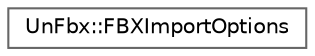 digraph "Graphical Class Hierarchy"
{
 // INTERACTIVE_SVG=YES
 // LATEX_PDF_SIZE
  bgcolor="transparent";
  edge [fontname=Helvetica,fontsize=10,labelfontname=Helvetica,labelfontsize=10];
  node [fontname=Helvetica,fontsize=10,shape=box,height=0.2,width=0.4];
  rankdir="LR";
  Node0 [id="Node000000",label="UnFbx::FBXImportOptions",height=0.2,width=0.4,color="grey40", fillcolor="white", style="filled",URL="$d3/dfb/structUnFbx_1_1FBXImportOptions.html",tooltip=" "];
}
